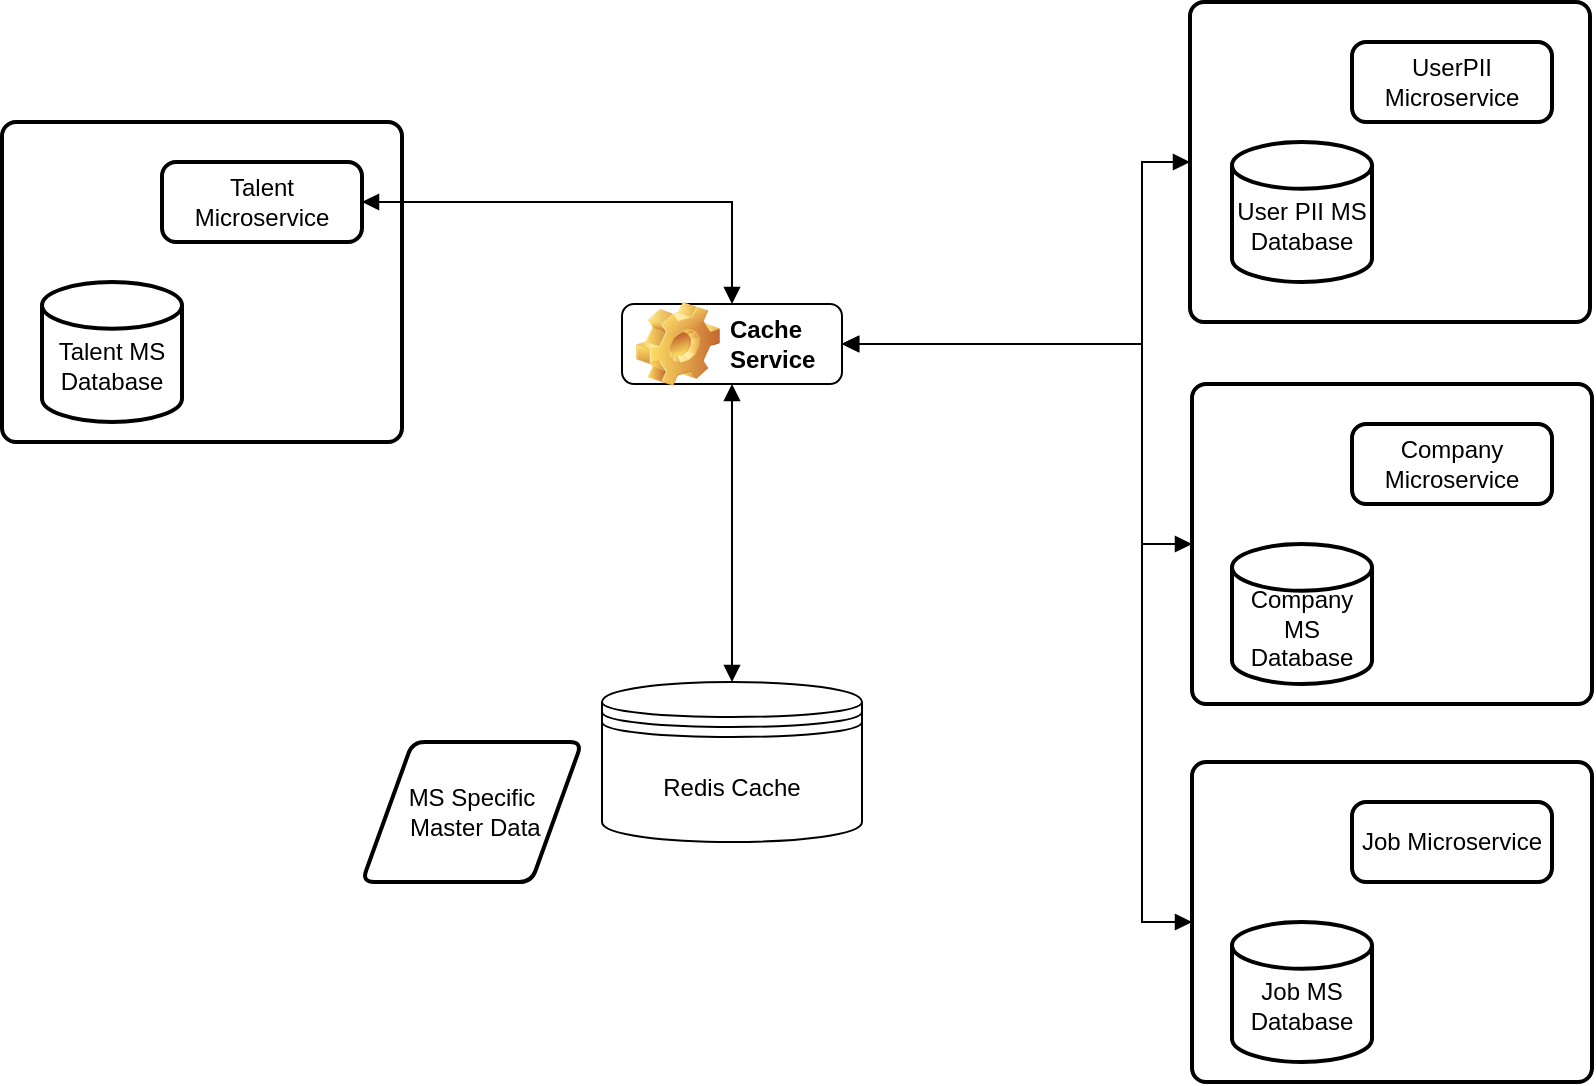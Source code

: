 <mxfile version="14.4.3" type="github">
  <diagram id="9CtJTlgTri6wb86SSgRg" name="Page-1">
    <mxGraphModel dx="782" dy="435" grid="1" gridSize="10" guides="1" tooltips="1" connect="1" arrows="1" fold="1" page="1" pageScale="1" pageWidth="827" pageHeight="1169" math="0" shadow="0">
      <root>
        <mxCell id="0" />
        <mxCell id="1" parent="0" />
        <mxCell id="FD8MPJQXOJuNh6tsuXMW-1" value="" style="rounded=1;whiteSpace=wrap;html=1;absoluteArcSize=1;arcSize=14;strokeWidth=2;" vertex="1" parent="1">
          <mxGeometry x="30" y="300" width="200" height="160" as="geometry" />
        </mxCell>
        <mxCell id="-JJaQs0zwunT7kPvXRzf-11" style="edgeStyle=orthogonalEdgeStyle;rounded=0;orthogonalLoop=1;jettySize=auto;html=1;entryX=0.5;entryY=0;entryDx=0;entryDy=0;endArrow=block;endFill=1;startArrow=block;startFill=1;" parent="1" source="-JJaQs0zwunT7kPvXRzf-5" target="-JJaQs0zwunT7kPvXRzf-8" edge="1">
          <mxGeometry relative="1" as="geometry" />
        </mxCell>
        <mxCell id="-JJaQs0zwunT7kPvXRzf-5" value="Talent Microservice" style="rounded=1;whiteSpace=wrap;html=1;absoluteArcSize=1;arcSize=14;strokeWidth=2;" parent="1" vertex="1">
          <mxGeometry x="110" y="320" width="100" height="40" as="geometry" />
        </mxCell>
        <mxCell id="-JJaQs0zwunT7kPvXRzf-7" value="Redis Cache" style="shape=datastore;whiteSpace=wrap;html=1;" parent="1" vertex="1">
          <mxGeometry x="330" y="580" width="130" height="80" as="geometry" />
        </mxCell>
        <mxCell id="-JJaQs0zwunT7kPvXRzf-10" value="" style="edgeStyle=orthogonalEdgeStyle;rounded=0;orthogonalLoop=1;jettySize=auto;html=1;startArrow=block;startFill=1;endArrow=block;endFill=1;" parent="1" source="-JJaQs0zwunT7kPvXRzf-8" target="-JJaQs0zwunT7kPvXRzf-7" edge="1">
          <mxGeometry relative="1" as="geometry" />
        </mxCell>
        <mxCell id="-JJaQs0zwunT7kPvXRzf-8" value="Cache Service" style="label;whiteSpace=wrap;html=1;image=img/clipart/Gear_128x128.png" parent="1" vertex="1">
          <mxGeometry x="340" y="391" width="110" height="40" as="geometry" />
        </mxCell>
        <mxCell id="FD8MPJQXOJuNh6tsuXMW-2" value="&lt;br&gt;Talent MS Database" style="strokeWidth=2;html=1;shape=mxgraph.flowchart.database;whiteSpace=wrap;" vertex="1" parent="1">
          <mxGeometry x="50" y="380" width="70" height="70" as="geometry" />
        </mxCell>
        <mxCell id="FD8MPJQXOJuNh6tsuXMW-15" style="edgeStyle=orthogonalEdgeStyle;rounded=0;sketch=0;orthogonalLoop=1;jettySize=auto;html=1;exitX=0;exitY=0.5;exitDx=0;exitDy=0;entryX=1;entryY=0.5;entryDx=0;entryDy=0;startArrow=block;startFill=1;endArrow=block;endFill=1;" edge="1" parent="1" source="FD8MPJQXOJuNh6tsuXMW-4" target="-JJaQs0zwunT7kPvXRzf-8">
          <mxGeometry relative="1" as="geometry">
            <Array as="points">
              <mxPoint x="600" y="320" />
              <mxPoint x="600" y="411" />
            </Array>
          </mxGeometry>
        </mxCell>
        <mxCell id="FD8MPJQXOJuNh6tsuXMW-4" value="" style="rounded=1;whiteSpace=wrap;html=1;absoluteArcSize=1;arcSize=14;strokeWidth=2;" vertex="1" parent="1">
          <mxGeometry x="624" y="240" width="200" height="160" as="geometry" />
        </mxCell>
        <mxCell id="FD8MPJQXOJuNh6tsuXMW-5" value="UserPII Microservice" style="rounded=1;whiteSpace=wrap;html=1;absoluteArcSize=1;arcSize=14;strokeWidth=2;" vertex="1" parent="1">
          <mxGeometry x="705" y="260" width="100" height="40" as="geometry" />
        </mxCell>
        <mxCell id="FD8MPJQXOJuNh6tsuXMW-6" value="&lt;br&gt;User PII MS Database" style="strokeWidth=2;html=1;shape=mxgraph.flowchart.database;whiteSpace=wrap;" vertex="1" parent="1">
          <mxGeometry x="645" y="310" width="70" height="70" as="geometry" />
        </mxCell>
        <mxCell id="FD8MPJQXOJuNh6tsuXMW-16" style="edgeStyle=orthogonalEdgeStyle;rounded=0;sketch=0;orthogonalLoop=1;jettySize=auto;html=1;startArrow=block;startFill=1;endArrow=block;endFill=1;entryX=1;entryY=0.5;entryDx=0;entryDy=0;" edge="1" parent="1" source="FD8MPJQXOJuNh6tsuXMW-7" target="-JJaQs0zwunT7kPvXRzf-8">
          <mxGeometry relative="1" as="geometry">
            <mxPoint x="460" y="410" as="targetPoint" />
            <Array as="points">
              <mxPoint x="600" y="511" />
              <mxPoint x="600" y="411" />
            </Array>
          </mxGeometry>
        </mxCell>
        <mxCell id="FD8MPJQXOJuNh6tsuXMW-7" value="" style="rounded=1;whiteSpace=wrap;html=1;absoluteArcSize=1;arcSize=14;strokeWidth=2;" vertex="1" parent="1">
          <mxGeometry x="625" y="431" width="200" height="160" as="geometry" />
        </mxCell>
        <mxCell id="FD8MPJQXOJuNh6tsuXMW-8" value="Company Microservice" style="rounded=1;whiteSpace=wrap;html=1;absoluteArcSize=1;arcSize=14;strokeWidth=2;" vertex="1" parent="1">
          <mxGeometry x="705" y="451" width="100" height="40" as="geometry" />
        </mxCell>
        <mxCell id="FD8MPJQXOJuNh6tsuXMW-9" value="&lt;br&gt;Company MS Database" style="strokeWidth=2;html=1;shape=mxgraph.flowchart.database;whiteSpace=wrap;" vertex="1" parent="1">
          <mxGeometry x="645" y="511" width="70" height="70" as="geometry" />
        </mxCell>
        <mxCell id="FD8MPJQXOJuNh6tsuXMW-10" value="" style="rounded=1;whiteSpace=wrap;html=1;absoluteArcSize=1;arcSize=14;strokeWidth=2;" vertex="1" parent="1">
          <mxGeometry x="625" y="620" width="200" height="160" as="geometry" />
        </mxCell>
        <mxCell id="FD8MPJQXOJuNh6tsuXMW-11" value="Job Microservice" style="rounded=1;whiteSpace=wrap;html=1;absoluteArcSize=1;arcSize=14;strokeWidth=2;" vertex="1" parent="1">
          <mxGeometry x="705" y="640" width="100" height="40" as="geometry" />
        </mxCell>
        <mxCell id="FD8MPJQXOJuNh6tsuXMW-12" value="&lt;br&gt;Job MS Database" style="strokeWidth=2;html=1;shape=mxgraph.flowchart.database;whiteSpace=wrap;" vertex="1" parent="1">
          <mxGeometry x="645" y="700" width="70" height="70" as="geometry" />
        </mxCell>
        <mxCell id="FD8MPJQXOJuNh6tsuXMW-14" style="edgeStyle=orthogonalEdgeStyle;rounded=0;sketch=0;orthogonalLoop=1;jettySize=auto;html=1;startArrow=block;startFill=1;endArrow=block;endFill=1;exitX=1;exitY=0.5;exitDx=0;exitDy=0;entryX=0;entryY=0.5;entryDx=0;entryDy=0;" edge="1" parent="1" source="-JJaQs0zwunT7kPvXRzf-8" target="FD8MPJQXOJuNh6tsuXMW-10">
          <mxGeometry relative="1" as="geometry">
            <mxPoint x="485" y="640" as="targetPoint" />
            <mxPoint x="470" y="403" as="sourcePoint" />
            <Array as="points">
              <mxPoint x="600" y="411" />
              <mxPoint x="600" y="700" />
            </Array>
          </mxGeometry>
        </mxCell>
        <mxCell id="FD8MPJQXOJuNh6tsuXMW-21" value="MS Specific&lt;br&gt;&amp;nbsp;Master Data" style="shape=parallelogram;html=1;strokeWidth=2;perimeter=parallelogramPerimeter;whiteSpace=wrap;rounded=1;arcSize=12;size=0.23;" vertex="1" parent="1">
          <mxGeometry x="210" y="610" width="110" height="70" as="geometry" />
        </mxCell>
      </root>
    </mxGraphModel>
  </diagram>
</mxfile>
